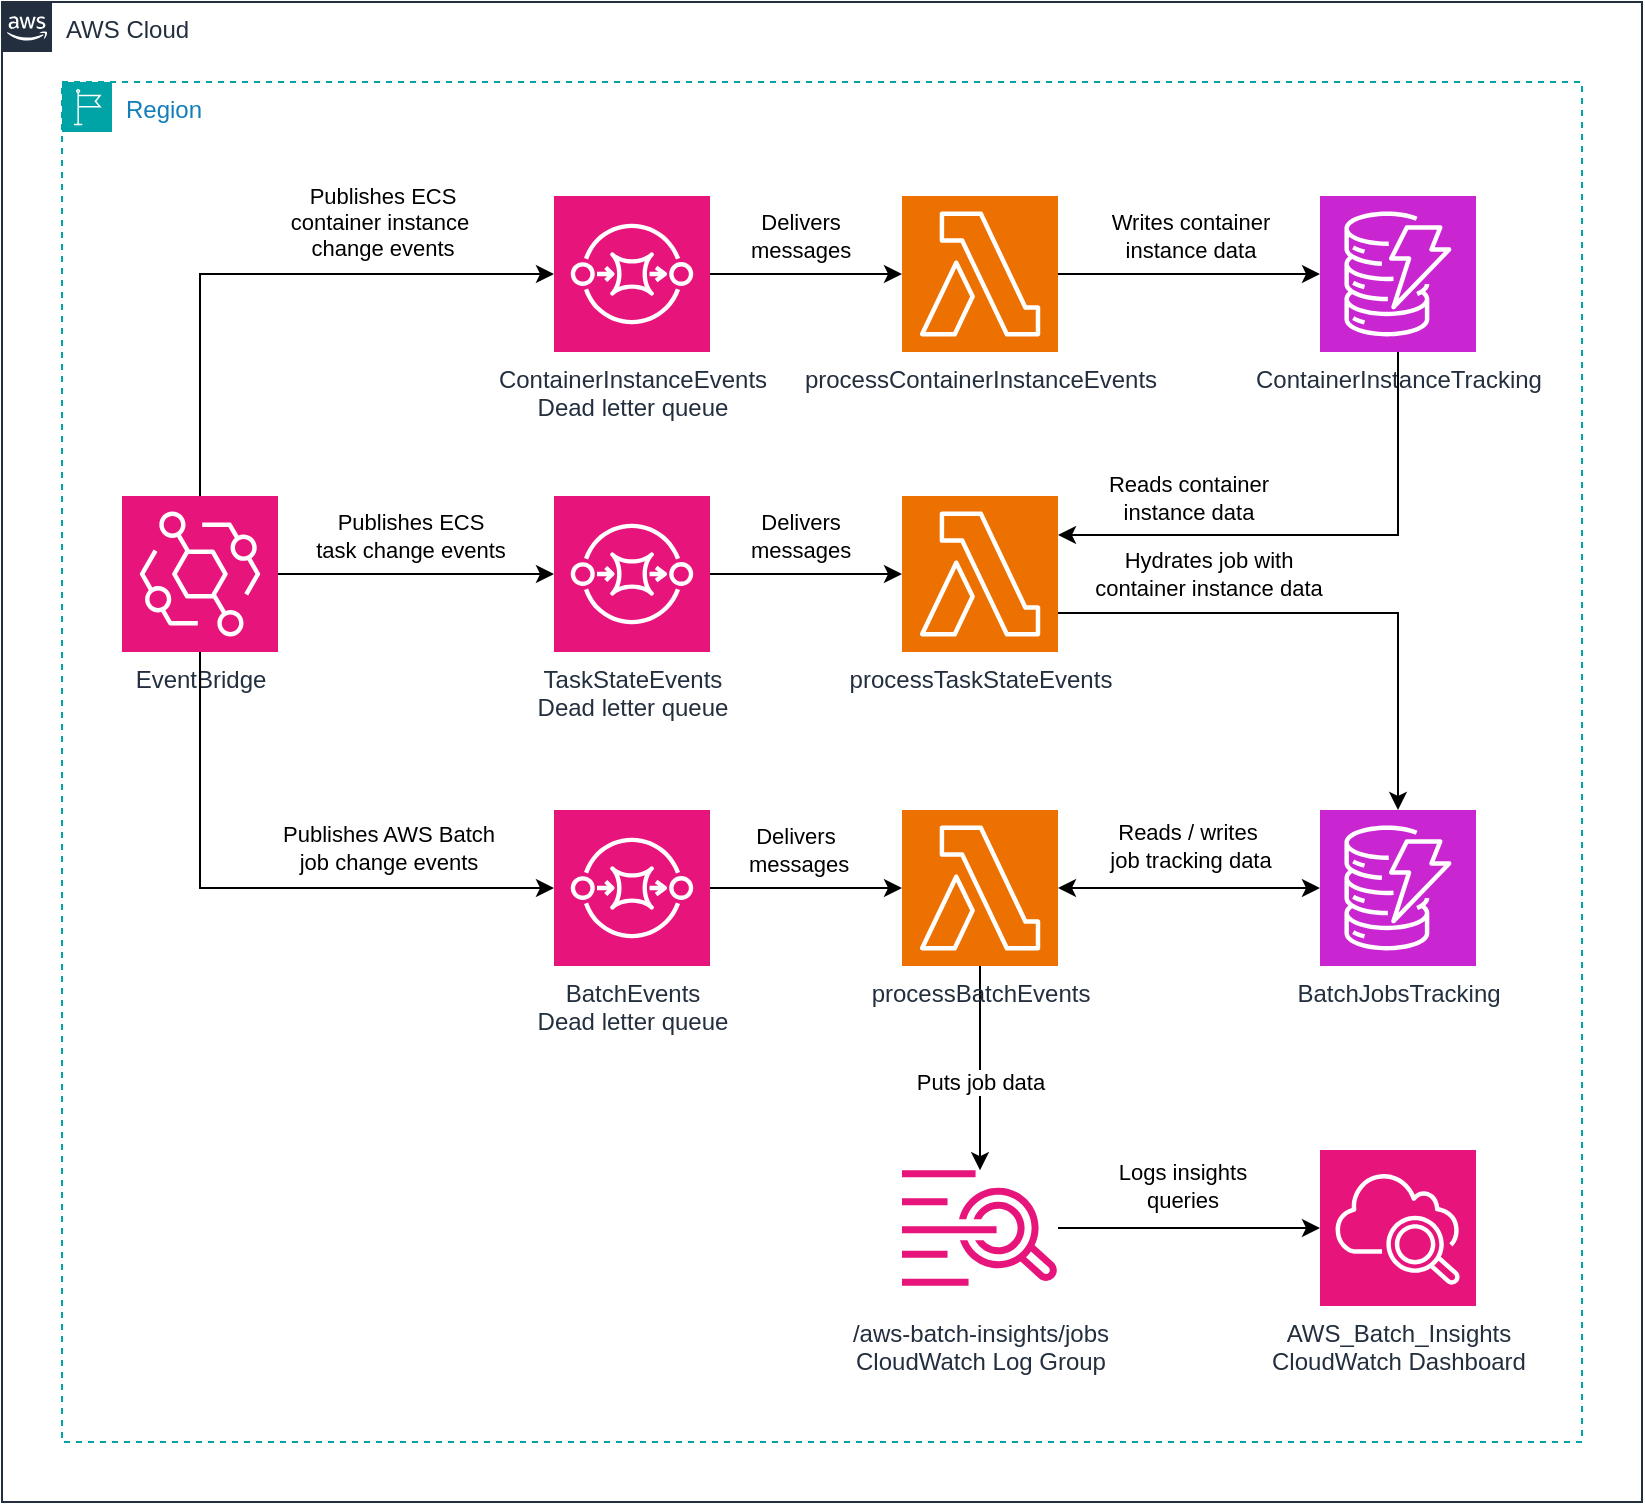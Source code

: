 <mxfile version="24.7.5">
  <diagram name="Page-1" id="5jP-dU6MH6Qqt0fF2hE0">
    <mxGraphModel dx="1466" dy="1103" grid="1" gridSize="10" guides="1" tooltips="1" connect="1" arrows="1" fold="1" page="1" pageScale="1" pageWidth="827" pageHeight="1169" math="0" shadow="0">
      <root>
        <mxCell id="0" />
        <mxCell id="1" parent="0" />
        <mxCell id="uBqBKQS0W_Pll3_OggXi-1" value="AWS Cloud" style="points=[[0,0],[0.25,0],[0.5,0],[0.75,0],[1,0],[1,0.25],[1,0.5],[1,0.75],[1,1],[0.75,1],[0.5,1],[0.25,1],[0,1],[0,0.75],[0,0.5],[0,0.25]];outlineConnect=0;gradientColor=none;html=1;whiteSpace=wrap;fontSize=12;fontStyle=0;container=1;pointerEvents=0;collapsible=0;recursiveResize=0;shape=mxgraph.aws4.group;grIcon=mxgraph.aws4.group_aws_cloud_alt;strokeColor=#232F3E;fillColor=none;verticalAlign=top;align=left;spacingLeft=30;fontColor=#232F3E;dashed=0;" parent="1" vertex="1">
          <mxGeometry x="40" y="40" width="820" height="750" as="geometry" />
        </mxCell>
        <mxCell id="WkBcpqp2JnhJM6s1Ucy4-2" value="Region" style="points=[[0,0],[0.25,0],[0.5,0],[0.75,0],[1,0],[1,0.25],[1,0.5],[1,0.75],[1,1],[0.75,1],[0.5,1],[0.25,1],[0,1],[0,0.75],[0,0.5],[0,0.25]];outlineConnect=0;gradientColor=none;html=1;whiteSpace=wrap;fontSize=12;fontStyle=0;container=1;pointerEvents=0;collapsible=0;recursiveResize=0;shape=mxgraph.aws4.group;grIcon=mxgraph.aws4.group_region;strokeColor=#00A4A6;fillColor=none;verticalAlign=top;align=left;spacingLeft=30;fontColor=#147EBA;dashed=1;" parent="uBqBKQS0W_Pll3_OggXi-1" vertex="1">
          <mxGeometry x="30" y="40" width="760" height="680" as="geometry" />
        </mxCell>
        <mxCell id="uBqBKQS0W_Pll3_OggXi-2" value="EventBridge" style="sketch=0;points=[[0,0,0],[0.25,0,0],[0.5,0,0],[0.75,0,0],[1,0,0],[0,1,0],[0.25,1,0],[0.5,1,0],[0.75,1,0],[1,1,0],[0,0.25,0],[0,0.5,0],[0,0.75,0],[1,0.25,0],[1,0.5,0],[1,0.75,0]];outlineConnect=0;fontColor=#232F3E;fillColor=#E7157B;strokeColor=#ffffff;dashed=0;verticalLabelPosition=bottom;verticalAlign=top;align=center;html=1;fontSize=12;fontStyle=0;aspect=fixed;shape=mxgraph.aws4.resourceIcon;resIcon=mxgraph.aws4.eventbridge;" parent="WkBcpqp2JnhJM6s1Ucy4-2" vertex="1">
          <mxGeometry x="30" y="207" width="78" height="78" as="geometry" />
        </mxCell>
        <mxCell id="uBqBKQS0W_Pll3_OggXi-3" value="BatchEvents&lt;div&gt;Dead letter queue&lt;/div&gt;" style="sketch=0;points=[[0,0,0],[0.25,0,0],[0.5,0,0],[0.75,0,0],[1,0,0],[0,1,0],[0.25,1,0],[0.5,1,0],[0.75,1,0],[1,1,0],[0,0.25,0],[0,0.5,0],[0,0.75,0],[1,0.25,0],[1,0.5,0],[1,0.75,0]];outlineConnect=0;fontColor=#232F3E;fillColor=#E7157B;strokeColor=#ffffff;dashed=0;verticalLabelPosition=bottom;verticalAlign=top;align=center;html=1;fontSize=12;fontStyle=0;aspect=fixed;shape=mxgraph.aws4.resourceIcon;resIcon=mxgraph.aws4.sqs;" parent="WkBcpqp2JnhJM6s1Ucy4-2" vertex="1">
          <mxGeometry x="246" y="364" width="78" height="78" as="geometry" />
        </mxCell>
        <mxCell id="uBqBKQS0W_Pll3_OggXi-10" style="edgeStyle=orthogonalEdgeStyle;rounded=0;orthogonalLoop=1;jettySize=auto;html=1;exitX=0.5;exitY=1;exitDx=0;exitDy=0;exitPerimeter=0;" parent="WkBcpqp2JnhJM6s1Ucy4-2" source="uBqBKQS0W_Pll3_OggXi-4" target="uBqBKQS0W_Pll3_OggXi-9" edge="1">
          <mxGeometry relative="1" as="geometry" />
        </mxCell>
        <mxCell id="uBqBKQS0W_Pll3_OggXi-11" value="Puts job data" style="edgeLabel;html=1;align=center;verticalAlign=middle;resizable=0;points=[];" parent="uBqBKQS0W_Pll3_OggXi-10" vertex="1" connectable="0">
          <mxGeometry x="0.021" y="1" relative="1" as="geometry">
            <mxPoint x="-1" y="6" as="offset" />
          </mxGeometry>
        </mxCell>
        <mxCell id="uBqBKQS0W_Pll3_OggXi-4" value="processBatchEvents" style="sketch=0;points=[[0,0,0],[0.25,0,0],[0.5,0,0],[0.75,0,0],[1,0,0],[0,1,0],[0.25,1,0],[0.5,1,0],[0.75,1,0],[1,1,0],[0,0.25,0],[0,0.5,0],[0,0.75,0],[1,0.25,0],[1,0.5,0],[1,0.75,0]];outlineConnect=0;fontColor=#232F3E;fillColor=#ED7100;strokeColor=#ffffff;dashed=0;verticalLabelPosition=bottom;verticalAlign=top;align=center;html=1;fontSize=12;fontStyle=0;aspect=fixed;shape=mxgraph.aws4.resourceIcon;resIcon=mxgraph.aws4.lambda;" parent="WkBcpqp2JnhJM6s1Ucy4-2" vertex="1">
          <mxGeometry x="420" y="364" width="78" height="78" as="geometry" />
        </mxCell>
        <mxCell id="uBqBKQS0W_Pll3_OggXi-5" style="edgeStyle=orthogonalEdgeStyle;rounded=0;orthogonalLoop=1;jettySize=auto;html=1;exitX=0.5;exitY=1;exitDx=0;exitDy=0;exitPerimeter=0;entryX=0;entryY=0.5;entryDx=0;entryDy=0;entryPerimeter=0;" parent="WkBcpqp2JnhJM6s1Ucy4-2" source="uBqBKQS0W_Pll3_OggXi-2" target="uBqBKQS0W_Pll3_OggXi-3" edge="1">
          <mxGeometry relative="1" as="geometry" />
        </mxCell>
        <mxCell id="uBqBKQS0W_Pll3_OggXi-6" value="Publishes AWS Batch&lt;div&gt;job change events&lt;/div&gt;" style="edgeLabel;html=1;align=center;verticalAlign=middle;resizable=0;points=[];" parent="uBqBKQS0W_Pll3_OggXi-5" vertex="1" connectable="0">
          <mxGeometry x="0.043" relative="1" as="geometry">
            <mxPoint x="58" y="-20" as="offset" />
          </mxGeometry>
        </mxCell>
        <mxCell id="uBqBKQS0W_Pll3_OggXi-7" style="edgeStyle=orthogonalEdgeStyle;rounded=0;orthogonalLoop=1;jettySize=auto;html=1;exitX=1;exitY=0.5;exitDx=0;exitDy=0;exitPerimeter=0;entryX=0;entryY=0.5;entryDx=0;entryDy=0;entryPerimeter=0;" parent="WkBcpqp2JnhJM6s1Ucy4-2" source="uBqBKQS0W_Pll3_OggXi-3" target="uBqBKQS0W_Pll3_OggXi-4" edge="1">
          <mxGeometry relative="1" as="geometry" />
        </mxCell>
        <mxCell id="uBqBKQS0W_Pll3_OggXi-8" value="Delivers&amp;nbsp;&lt;div&gt;messages&lt;/div&gt;" style="edgeLabel;html=1;align=center;verticalAlign=middle;resizable=0;points=[];" parent="uBqBKQS0W_Pll3_OggXi-7" vertex="1" connectable="0">
          <mxGeometry x="-0.042" relative="1" as="geometry">
            <mxPoint x="-2" y="-19" as="offset" />
          </mxGeometry>
        </mxCell>
        <mxCell id="uBqBKQS0W_Pll3_OggXi-16" style="edgeStyle=orthogonalEdgeStyle;rounded=0;orthogonalLoop=1;jettySize=auto;html=1;" parent="WkBcpqp2JnhJM6s1Ucy4-2" source="uBqBKQS0W_Pll3_OggXi-9" target="uBqBKQS0W_Pll3_OggXi-15" edge="1">
          <mxGeometry relative="1" as="geometry" />
        </mxCell>
        <mxCell id="uBqBKQS0W_Pll3_OggXi-17" value="Logs insights&lt;div&gt;queries&lt;/div&gt;" style="edgeLabel;html=1;align=center;verticalAlign=middle;resizable=0;points=[];" parent="uBqBKQS0W_Pll3_OggXi-16" vertex="1" connectable="0">
          <mxGeometry x="-0.562" y="1" relative="1" as="geometry">
            <mxPoint x="33" y="-20" as="offset" />
          </mxGeometry>
        </mxCell>
        <mxCell id="uBqBKQS0W_Pll3_OggXi-9" value="/aws-batch-insights/jobs&lt;div&gt;CloudWatch Log Group&lt;/div&gt;" style="sketch=0;outlineConnect=0;fontColor=#232F3E;gradientColor=none;fillColor=#E7157B;strokeColor=none;dashed=0;verticalLabelPosition=bottom;verticalAlign=top;align=center;html=1;fontSize=12;fontStyle=0;pointerEvents=1;shape=mxgraph.aws4.cloudwatch_logs;" parent="WkBcpqp2JnhJM6s1Ucy4-2" vertex="1">
          <mxGeometry x="420" y="534" width="78" height="78" as="geometry" />
        </mxCell>
        <mxCell id="uBqBKQS0W_Pll3_OggXi-12" value="BatchJobsTracking" style="sketch=0;points=[[0,0,0],[0.25,0,0],[0.5,0,0],[0.75,0,0],[1,0,0],[0,1,0],[0.25,1,0],[0.5,1,0],[0.75,1,0],[1,1,0],[0,0.25,0],[0,0.5,0],[0,0.75,0],[1,0.25,0],[1,0.5,0],[1,0.75,0]];outlineConnect=0;fontColor=#232F3E;fillColor=#C925D1;strokeColor=#ffffff;dashed=0;verticalLabelPosition=bottom;verticalAlign=top;align=center;html=1;fontSize=12;fontStyle=0;aspect=fixed;shape=mxgraph.aws4.resourceIcon;resIcon=mxgraph.aws4.dynamodb;" parent="WkBcpqp2JnhJM6s1Ucy4-2" vertex="1">
          <mxGeometry x="629" y="364" width="78" height="78" as="geometry" />
        </mxCell>
        <mxCell id="uBqBKQS0W_Pll3_OggXi-13" style="edgeStyle=orthogonalEdgeStyle;rounded=0;orthogonalLoop=1;jettySize=auto;html=1;exitX=0;exitY=0.5;exitDx=0;exitDy=0;exitPerimeter=0;startArrow=classic;startFill=1;" parent="WkBcpqp2JnhJM6s1Ucy4-2" source="uBqBKQS0W_Pll3_OggXi-12" target="uBqBKQS0W_Pll3_OggXi-4" edge="1">
          <mxGeometry relative="1" as="geometry" />
        </mxCell>
        <mxCell id="uBqBKQS0W_Pll3_OggXi-14" value="Reads / writes&amp;nbsp;&lt;div&gt;job tracking data&lt;/div&gt;" style="edgeLabel;html=1;align=center;verticalAlign=middle;resizable=0;points=[];" parent="uBqBKQS0W_Pll3_OggXi-13" vertex="1" connectable="0">
          <mxGeometry x="-0.197" y="-1" relative="1" as="geometry">
            <mxPoint x="-13" y="-20" as="offset" />
          </mxGeometry>
        </mxCell>
        <mxCell id="uBqBKQS0W_Pll3_OggXi-15" value="AWS_Batch_Insights&lt;div&gt;CloudWatch Dashboard&lt;/div&gt;" style="sketch=0;points=[[0,0,0],[0.25,0,0],[0.5,0,0],[0.75,0,0],[1,0,0],[0,1,0],[0.25,1,0],[0.5,1,0],[0.75,1,0],[1,1,0],[0,0.25,0],[0,0.5,0],[0,0.75,0],[1,0.25,0],[1,0.5,0],[1,0.75,0]];points=[[0,0,0],[0.25,0,0],[0.5,0,0],[0.75,0,0],[1,0,0],[0,1,0],[0.25,1,0],[0.5,1,0],[0.75,1,0],[1,1,0],[0,0.25,0],[0,0.5,0],[0,0.75,0],[1,0.25,0],[1,0.5,0],[1,0.75,0]];outlineConnect=0;fontColor=#232F3E;fillColor=#E7157B;strokeColor=#ffffff;dashed=0;verticalLabelPosition=bottom;verticalAlign=top;align=center;html=1;fontSize=12;fontStyle=0;aspect=fixed;shape=mxgraph.aws4.resourceIcon;resIcon=mxgraph.aws4.cloudwatch_2;" parent="WkBcpqp2JnhJM6s1Ucy4-2" vertex="1">
          <mxGeometry x="629" y="534" width="78" height="78" as="geometry" />
        </mxCell>
        <mxCell id="D90ycN8XVPQIxN1rJV1k-3" style="edgeStyle=orthogonalEdgeStyle;rounded=0;orthogonalLoop=1;jettySize=auto;html=1;exitX=1;exitY=0.75;exitDx=0;exitDy=0;exitPerimeter=0;" edge="1" parent="WkBcpqp2JnhJM6s1Ucy4-2" source="D90ycN8XVPQIxN1rJV1k-2" target="uBqBKQS0W_Pll3_OggXi-12">
          <mxGeometry relative="1" as="geometry" />
        </mxCell>
        <mxCell id="D90ycN8XVPQIxN1rJV1k-4" value="Hydrates job with&lt;div&gt;container instance data&lt;/div&gt;" style="edgeLabel;html=1;align=center;verticalAlign=middle;resizable=0;points=[];" vertex="1" connectable="0" parent="D90ycN8XVPQIxN1rJV1k-3">
          <mxGeometry x="-0.442" y="-2" relative="1" as="geometry">
            <mxPoint y="-22" as="offset" />
          </mxGeometry>
        </mxCell>
        <mxCell id="D90ycN8XVPQIxN1rJV1k-2" value="processTaskStateEvents" style="sketch=0;points=[[0,0,0],[0.25,0,0],[0.5,0,0],[0.75,0,0],[1,0,0],[0,1,0],[0.25,1,0],[0.5,1,0],[0.75,1,0],[1,1,0],[0,0.25,0],[0,0.5,0],[0,0.75,0],[1,0.25,0],[1,0.5,0],[1,0.75,0]];outlineConnect=0;fontColor=#232F3E;fillColor=#ED7100;strokeColor=#ffffff;dashed=0;verticalLabelPosition=bottom;verticalAlign=top;align=center;html=1;fontSize=12;fontStyle=0;aspect=fixed;shape=mxgraph.aws4.resourceIcon;resIcon=mxgraph.aws4.lambda;" vertex="1" parent="WkBcpqp2JnhJM6s1Ucy4-2">
          <mxGeometry x="420" y="207" width="78" height="78" as="geometry" />
        </mxCell>
        <mxCell id="D90ycN8XVPQIxN1rJV1k-6" style="edgeStyle=orthogonalEdgeStyle;rounded=0;orthogonalLoop=1;jettySize=auto;html=1;exitX=1;exitY=0.5;exitDx=0;exitDy=0;exitPerimeter=0;" edge="1" parent="WkBcpqp2JnhJM6s1Ucy4-2" source="D90ycN8XVPQIxN1rJV1k-5" target="D90ycN8XVPQIxN1rJV1k-2">
          <mxGeometry relative="1" as="geometry" />
        </mxCell>
        <mxCell id="D90ycN8XVPQIxN1rJV1k-7" value="Delivers&lt;div&gt;messages&lt;/div&gt;" style="edgeLabel;html=1;align=center;verticalAlign=middle;resizable=0;points=[];" vertex="1" connectable="0" parent="D90ycN8XVPQIxN1rJV1k-6">
          <mxGeometry x="-0.258" relative="1" as="geometry">
            <mxPoint x="9" y="-19" as="offset" />
          </mxGeometry>
        </mxCell>
        <mxCell id="D90ycN8XVPQIxN1rJV1k-5" value="TaskStateEvents&lt;div&gt;Dead letter queue&lt;/div&gt;" style="sketch=0;points=[[0,0,0],[0.25,0,0],[0.5,0,0],[0.75,0,0],[1,0,0],[0,1,0],[0.25,1,0],[0.5,1,0],[0.75,1,0],[1,1,0],[0,0.25,0],[0,0.5,0],[0,0.75,0],[1,0.25,0],[1,0.5,0],[1,0.75,0]];outlineConnect=0;fontColor=#232F3E;fillColor=#E7157B;strokeColor=#ffffff;dashed=0;verticalLabelPosition=bottom;verticalAlign=top;align=center;html=1;fontSize=12;fontStyle=0;aspect=fixed;shape=mxgraph.aws4.resourceIcon;resIcon=mxgraph.aws4.sqs;" vertex="1" parent="WkBcpqp2JnhJM6s1Ucy4-2">
          <mxGeometry x="246" y="207" width="78" height="78" as="geometry" />
        </mxCell>
        <mxCell id="D90ycN8XVPQIxN1rJV1k-8" style="edgeStyle=orthogonalEdgeStyle;rounded=0;orthogonalLoop=1;jettySize=auto;html=1;exitX=1;exitY=0.5;exitDx=0;exitDy=0;exitPerimeter=0;entryX=0;entryY=0.5;entryDx=0;entryDy=0;entryPerimeter=0;" edge="1" parent="WkBcpqp2JnhJM6s1Ucy4-2" source="uBqBKQS0W_Pll3_OggXi-2" target="D90ycN8XVPQIxN1rJV1k-5">
          <mxGeometry relative="1" as="geometry">
            <Array as="points">
              <mxPoint x="123.5" y="246" />
              <mxPoint x="123.5" y="246" />
            </Array>
          </mxGeometry>
        </mxCell>
        <mxCell id="D90ycN8XVPQIxN1rJV1k-9" value="Publishes ECS&lt;div&gt;task change events&lt;/div&gt;" style="edgeLabel;html=1;align=center;verticalAlign=middle;resizable=0;points=[];" vertex="1" connectable="0" parent="D90ycN8XVPQIxN1rJV1k-8">
          <mxGeometry x="0.529" relative="1" as="geometry">
            <mxPoint x="-40" y="-19" as="offset" />
          </mxGeometry>
        </mxCell>
        <mxCell id="D90ycN8XVPQIxN1rJV1k-13" style="edgeStyle=orthogonalEdgeStyle;rounded=0;orthogonalLoop=1;jettySize=auto;html=1;exitX=1;exitY=0.5;exitDx=0;exitDy=0;exitPerimeter=0;" edge="1" parent="WkBcpqp2JnhJM6s1Ucy4-2" source="D90ycN8XVPQIxN1rJV1k-10" target="D90ycN8XVPQIxN1rJV1k-12">
          <mxGeometry relative="1" as="geometry" />
        </mxCell>
        <mxCell id="D90ycN8XVPQIxN1rJV1k-14" value="Delivers&lt;div&gt;messages&lt;/div&gt;" style="edgeLabel;html=1;align=center;verticalAlign=middle;resizable=0;points=[];" vertex="1" connectable="0" parent="D90ycN8XVPQIxN1rJV1k-13">
          <mxGeometry x="-0.131" relative="1" as="geometry">
            <mxPoint x="3" y="-19" as="offset" />
          </mxGeometry>
        </mxCell>
        <mxCell id="D90ycN8XVPQIxN1rJV1k-10" value="ContainerInstanceEvents&lt;div&gt;Dead letter queue&lt;/div&gt;" style="sketch=0;points=[[0,0,0],[0.25,0,0],[0.5,0,0],[0.75,0,0],[1,0,0],[0,1,0],[0.25,1,0],[0.5,1,0],[0.75,1,0],[1,1,0],[0,0.25,0],[0,0.5,0],[0,0.75,0],[1,0.25,0],[1,0.5,0],[1,0.75,0]];outlineConnect=0;fontColor=#232F3E;fillColor=#E7157B;strokeColor=#ffffff;dashed=0;verticalLabelPosition=bottom;verticalAlign=top;align=center;html=1;fontSize=12;fontStyle=0;aspect=fixed;shape=mxgraph.aws4.resourceIcon;resIcon=mxgraph.aws4.sqs;" vertex="1" parent="WkBcpqp2JnhJM6s1Ucy4-2">
          <mxGeometry x="246" y="57" width="78" height="78" as="geometry" />
        </mxCell>
        <mxCell id="D90ycN8XVPQIxN1rJV1k-12" value="processContainerInstanceEvents" style="sketch=0;points=[[0,0,0],[0.25,0,0],[0.5,0,0],[0.75,0,0],[1,0,0],[0,1,0],[0.25,1,0],[0.5,1,0],[0.75,1,0],[1,1,0],[0,0.25,0],[0,0.5,0],[0,0.75,0],[1,0.25,0],[1,0.5,0],[1,0.75,0]];outlineConnect=0;fontColor=#232F3E;fillColor=#ED7100;strokeColor=#ffffff;dashed=0;verticalLabelPosition=bottom;verticalAlign=top;align=center;html=1;fontSize=12;fontStyle=0;aspect=fixed;shape=mxgraph.aws4.resourceIcon;resIcon=mxgraph.aws4.lambda;" vertex="1" parent="WkBcpqp2JnhJM6s1Ucy4-2">
          <mxGeometry x="420" y="57" width="78" height="78" as="geometry" />
        </mxCell>
        <mxCell id="D90ycN8XVPQIxN1rJV1k-15" style="edgeStyle=orthogonalEdgeStyle;rounded=0;orthogonalLoop=1;jettySize=auto;html=1;exitX=0.5;exitY=0;exitDx=0;exitDy=0;exitPerimeter=0;entryX=0;entryY=0.5;entryDx=0;entryDy=0;entryPerimeter=0;" edge="1" parent="WkBcpqp2JnhJM6s1Ucy4-2" source="uBqBKQS0W_Pll3_OggXi-2" target="D90ycN8XVPQIxN1rJV1k-10">
          <mxGeometry relative="1" as="geometry" />
        </mxCell>
        <mxCell id="D90ycN8XVPQIxN1rJV1k-16" value="Publishes ECS&lt;div&gt;container instance&amp;nbsp;&lt;/div&gt;&lt;div&gt;change events&lt;/div&gt;" style="edgeLabel;html=1;align=center;verticalAlign=middle;resizable=0;points=[];" vertex="1" connectable="0" parent="D90ycN8XVPQIxN1rJV1k-15">
          <mxGeometry x="0.398" y="-1" relative="1" as="geometry">
            <mxPoint y="-27" as="offset" />
          </mxGeometry>
        </mxCell>
        <mxCell id="D90ycN8XVPQIxN1rJV1k-17" value="ContainerInstanceTracking" style="sketch=0;points=[[0,0,0],[0.25,0,0],[0.5,0,0],[0.75,0,0],[1,0,0],[0,1,0],[0.25,1,0],[0.5,1,0],[0.75,1,0],[1,1,0],[0,0.25,0],[0,0.5,0],[0,0.75,0],[1,0.25,0],[1,0.5,0],[1,0.75,0]];outlineConnect=0;fontColor=#232F3E;fillColor=#C925D1;strokeColor=#ffffff;dashed=0;verticalLabelPosition=bottom;verticalAlign=top;align=center;html=1;fontSize=12;fontStyle=0;aspect=fixed;shape=mxgraph.aws4.resourceIcon;resIcon=mxgraph.aws4.dynamodb;" vertex="1" parent="WkBcpqp2JnhJM6s1Ucy4-2">
          <mxGeometry x="629" y="57" width="78" height="78" as="geometry" />
        </mxCell>
        <mxCell id="D90ycN8XVPQIxN1rJV1k-18" style="edgeStyle=orthogonalEdgeStyle;rounded=0;orthogonalLoop=1;jettySize=auto;html=1;exitX=1;exitY=0.5;exitDx=0;exitDy=0;exitPerimeter=0;entryX=0;entryY=0.5;entryDx=0;entryDy=0;entryPerimeter=0;" edge="1" parent="WkBcpqp2JnhJM6s1Ucy4-2" source="D90ycN8XVPQIxN1rJV1k-12" target="D90ycN8XVPQIxN1rJV1k-17">
          <mxGeometry relative="1" as="geometry" />
        </mxCell>
        <mxCell id="D90ycN8XVPQIxN1rJV1k-19" value="Writes container&lt;div&gt;instance data&lt;/div&gt;" style="edgeLabel;html=1;align=center;verticalAlign=middle;resizable=0;points=[];" vertex="1" connectable="0" parent="D90ycN8XVPQIxN1rJV1k-18">
          <mxGeometry x="-0.229" y="1" relative="1" as="geometry">
            <mxPoint x="15" y="-18" as="offset" />
          </mxGeometry>
        </mxCell>
        <mxCell id="D90ycN8XVPQIxN1rJV1k-20" style="edgeStyle=orthogonalEdgeStyle;rounded=0;orthogonalLoop=1;jettySize=auto;html=1;exitX=0.5;exitY=1;exitDx=0;exitDy=0;exitPerimeter=0;entryX=1;entryY=0.25;entryDx=0;entryDy=0;entryPerimeter=0;" edge="1" parent="WkBcpqp2JnhJM6s1Ucy4-2" source="D90ycN8XVPQIxN1rJV1k-17" target="D90ycN8XVPQIxN1rJV1k-2">
          <mxGeometry relative="1" as="geometry" />
        </mxCell>
        <mxCell id="D90ycN8XVPQIxN1rJV1k-21" value="Reads container&lt;div&gt;instance data&lt;/div&gt;" style="edgeLabel;html=1;align=center;verticalAlign=middle;resizable=0;points=[];" vertex="1" connectable="0" parent="D90ycN8XVPQIxN1rJV1k-20">
          <mxGeometry x="0.506" y="-1" relative="1" as="geometry">
            <mxPoint y="-18" as="offset" />
          </mxGeometry>
        </mxCell>
      </root>
    </mxGraphModel>
  </diagram>
</mxfile>
